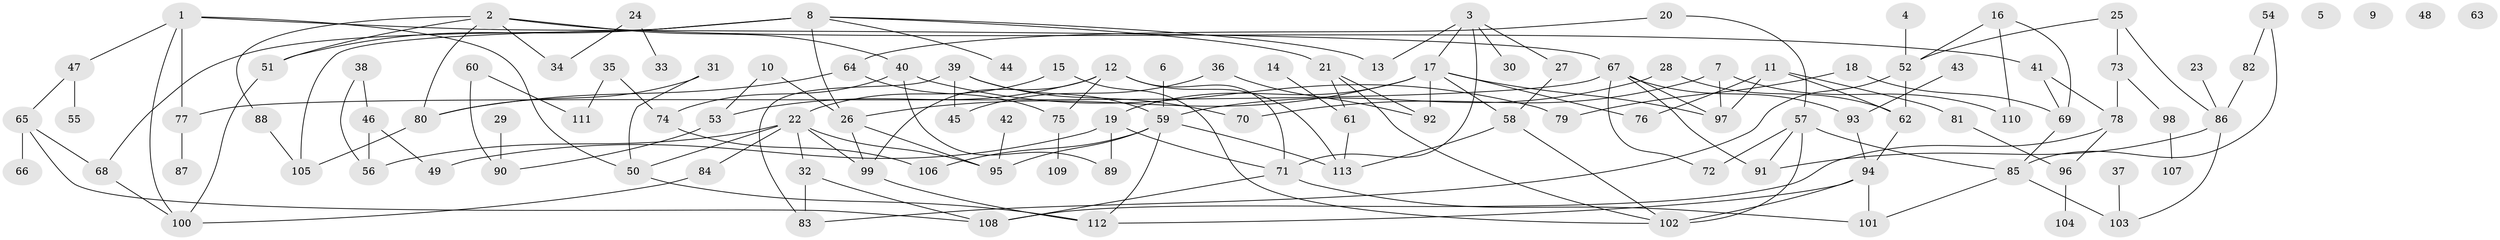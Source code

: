 // Generated by graph-tools (version 1.1) at 2025/39/03/09/25 04:39:08]
// undirected, 113 vertices, 163 edges
graph export_dot {
graph [start="1"]
  node [color=gray90,style=filled];
  1;
  2;
  3;
  4;
  5;
  6;
  7;
  8;
  9;
  10;
  11;
  12;
  13;
  14;
  15;
  16;
  17;
  18;
  19;
  20;
  21;
  22;
  23;
  24;
  25;
  26;
  27;
  28;
  29;
  30;
  31;
  32;
  33;
  34;
  35;
  36;
  37;
  38;
  39;
  40;
  41;
  42;
  43;
  44;
  45;
  46;
  47;
  48;
  49;
  50;
  51;
  52;
  53;
  54;
  55;
  56;
  57;
  58;
  59;
  60;
  61;
  62;
  63;
  64;
  65;
  66;
  67;
  68;
  69;
  70;
  71;
  72;
  73;
  74;
  75;
  76;
  77;
  78;
  79;
  80;
  81;
  82;
  83;
  84;
  85;
  86;
  87;
  88;
  89;
  90;
  91;
  92;
  93;
  94;
  95;
  96;
  97;
  98;
  99;
  100;
  101;
  102;
  103;
  104;
  105;
  106;
  107;
  108;
  109;
  110;
  111;
  112;
  113;
  1 -- 47;
  1 -- 50;
  1 -- 67;
  1 -- 77;
  1 -- 100;
  2 -- 34;
  2 -- 40;
  2 -- 41;
  2 -- 51;
  2 -- 80;
  2 -- 88;
  3 -- 13;
  3 -- 17;
  3 -- 27;
  3 -- 30;
  3 -- 71;
  4 -- 52;
  6 -- 59;
  7 -- 70;
  7 -- 97;
  7 -- 110;
  8 -- 13;
  8 -- 21;
  8 -- 26;
  8 -- 44;
  8 -- 51;
  8 -- 68;
  8 -- 105;
  10 -- 26;
  10 -- 53;
  11 -- 62;
  11 -- 76;
  11 -- 81;
  11 -- 97;
  12 -- 53;
  12 -- 71;
  12 -- 75;
  12 -- 99;
  12 -- 113;
  14 -- 61;
  15 -- 22;
  15 -- 102;
  16 -- 52;
  16 -- 69;
  16 -- 110;
  17 -- 19;
  17 -- 26;
  17 -- 58;
  17 -- 76;
  17 -- 92;
  17 -- 97;
  18 -- 69;
  18 -- 79;
  19 -- 49;
  19 -- 71;
  19 -- 89;
  20 -- 57;
  20 -- 64;
  21 -- 61;
  21 -- 92;
  21 -- 102;
  22 -- 32;
  22 -- 50;
  22 -- 56;
  22 -- 84;
  22 -- 95;
  22 -- 99;
  23 -- 86;
  24 -- 33;
  24 -- 34;
  25 -- 52;
  25 -- 73;
  25 -- 86;
  26 -- 95;
  26 -- 99;
  27 -- 58;
  28 -- 59;
  28 -- 62;
  29 -- 90;
  31 -- 50;
  31 -- 80;
  32 -- 83;
  32 -- 108;
  35 -- 74;
  35 -- 111;
  36 -- 45;
  36 -- 92;
  37 -- 103;
  38 -- 46;
  38 -- 56;
  39 -- 45;
  39 -- 59;
  39 -- 70;
  39 -- 83;
  40 -- 74;
  40 -- 79;
  40 -- 89;
  41 -- 69;
  41 -- 78;
  42 -- 95;
  43 -- 93;
  46 -- 49;
  46 -- 56;
  47 -- 55;
  47 -- 65;
  50 -- 112;
  51 -- 100;
  52 -- 62;
  52 -- 83;
  53 -- 90;
  54 -- 82;
  54 -- 85;
  57 -- 72;
  57 -- 85;
  57 -- 91;
  57 -- 102;
  58 -- 102;
  58 -- 113;
  59 -- 95;
  59 -- 106;
  59 -- 112;
  59 -- 113;
  60 -- 90;
  60 -- 111;
  61 -- 113;
  62 -- 94;
  64 -- 75;
  64 -- 80;
  65 -- 66;
  65 -- 68;
  65 -- 108;
  67 -- 72;
  67 -- 77;
  67 -- 91;
  67 -- 93;
  67 -- 97;
  68 -- 100;
  69 -- 85;
  71 -- 101;
  71 -- 108;
  73 -- 78;
  73 -- 98;
  74 -- 106;
  75 -- 109;
  77 -- 87;
  78 -- 96;
  78 -- 108;
  80 -- 105;
  81 -- 96;
  82 -- 86;
  84 -- 100;
  85 -- 101;
  85 -- 103;
  86 -- 91;
  86 -- 103;
  88 -- 105;
  93 -- 94;
  94 -- 101;
  94 -- 102;
  94 -- 112;
  96 -- 104;
  98 -- 107;
  99 -- 112;
}
